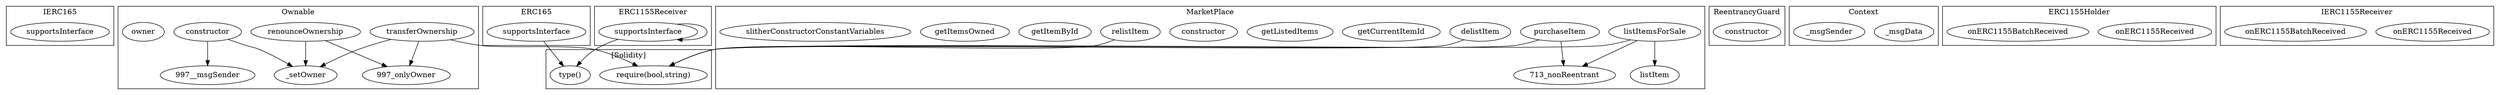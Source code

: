 strict digraph {
	graph [bb="0,0,3827,174"];
	node [label="\N"];
	subgraph cluster_2812_IERC165 {
		graph [bb="8,91,166,166",
			label=IERC165,
			lheight=0.21,
			lp="87,154.5",
			lwidth=0.72
		];
		"2812_supportsInterface"	[height=0.5,
			label=supportsInterface,
			pos="87,117",
			width=1.9859];
	}
	subgraph cluster_997_Ownable {
		graph [bb="174,8,723,166",
			label=Ownable,
			lheight=0.21,
			lp="448.5,154.5",
			lwidth=0.68
		];
		"997_renounceOwnership"	[height=0.5,
			label=renounceOwnership,
			pos="464,117",
			width=2.2567];
		"997__setOwner"	[height=0.5,
			label=_setOwner,
			pos="464,34",
			width=1.354];
		"997_renounceOwnership" -> "997__setOwner"	[pos="e,464,52.153 464,98.822 464,88.19 464,74.306 464,62.204"];
		"997_onlyOwner"	[height=0.5,
			pos="618,34",
			width=1.8776];
		"997_renounceOwnership" -> "997_onlyOwner"	[pos="e,588.8,50.358 494.06,100.19 518.57,87.299 553.33,69.012 579.81,55.086"];
		"997_transferOwnership"	[height=0.5,
			label=transferOwnership,
			pos="639,117",
			width=2.1123];
		"997_transferOwnership" -> "997__setOwner"	[pos="e,485.47,50.277 592.26,102.71 575.74,97.377 557.23,90.665 541,83 524.87,75.386 507.95,65.12 494.09,56.036"];
		"997_transferOwnership" -> "997_onlyOwner"	[pos="e,622.45,52.153 634.55,98.822 631.76,88.083 628.12,74.025 624.96,61.837"];
		"997_constructor"	[height=0.5,
			label=constructor,
			pos="315,117",
			width=1.3902];
		"997_constructor" -> "997__setOwner"	[pos="e,444.66,50.751 345.5,102.72 354.62,98.843 364.68,94.665 374,91 383.68,87.191 386.78,87.82 396,83 410.01,75.673 424.47,65.839 436.44,\
56.98"];
		"997__msgSender"	[height=0.5,
			pos="315,34",
			width=2.004];
		"997_constructor" -> "997__msgSender"	[pos="e,315,52.153 315,98.822 315,88.19 315,74.306 315,62.204"];
		"997_owner"	[height=0.5,
			label=owner,
			pos="214,117",
			width=0.9027];
	}
	subgraph cluster_713_MarketPlace {
		graph [bb="1081,8,2590,166",
			label=MarketPlace,
			lheight=0.21,
			lp="1835.5,154.5",
			lwidth=0.97
		];
		"713_listItemsForSale"	[height=0.5,
			label=listItemsForSale,
			pos="2513,117",
			width=1.9137];
		"713_listItem"	[height=0.5,
			label=listItem,
			pos="2513,34",
			width=1.0652];
		"713_listItemsForSale" -> "713_listItem"	[pos="e,2513,52.153 2513,98.822 2513,88.19 2513,74.306 2513,62.204"];
		"713_nonReentrant"	[height=0.5,
			pos="2374,34",
			width=2.0943];
		"713_listItemsForSale" -> "713_nonReentrant"	[pos="e,2401.2,50.846 2486.2,100.38 2464.5,87.745 2433.8,69.832 2410,55.95"];
		"713_relistItem"	[height=0.5,
			label=relistItem,
			pos="1710,117",
			width=1.2457];
		"713_delistItem"	[height=0.5,
			label=delistItem,
			pos="2245,117",
			width=1.2818];
		"713_getCurrentItemId"	[height=0.5,
			label=getCurrentItemId,
			pos="2109,117",
			width=2.004];
		"713_getListedItems"	[height=0.5,
			label=getListedItems,
			pos="1955,117",
			width=1.7693];
		"713_constructor"	[height=0.5,
			label=constructor,
			pos="1823,117",
			width=1.3902];
		"713_purchaseItem"	[height=0.5,
			label=purchaseItem,
			pos="2368,117",
			width=1.6249];
		"713_purchaseItem" -> "713_nonReentrant"	[pos="e,2372.7,52.153 2369.3,98.822 2370.1,88.19 2371.1,74.306 2372,62.204"];
		"713_getItemById"	[height=0.5,
			label=getItemById,
			pos="1591,117",
			width=1.5526];
		"713_getItemsOwned"	[height=0.5,
			label=getItemsOwned,
			pos="1450,117",
			width=1.8596];
		"713_slitherConstructorConstantVariables"	[height=0.5,
			label=slitherConstructorConstantVariables,
			pos="1227,117",
			width=3.8274];
	}
	subgraph cluster_1037_ReentrancyGuard {
		graph [bb="2598,91,2714,166",
			label=ReentrancyGuard,
			lheight=0.21,
			lp="2656,154.5",
			lwidth=1.33
		];
		"1037_constructor"	[height=0.5,
			label=constructor,
			pos="2656,117",
			width=1.3902];
	}
	subgraph cluster_2766_ERC165 {
		graph [bb="731,91,889,166",
			label=ERC165,
			lheight=0.21,
			lp="810,154.5",
			lwidth=0.65
		];
		"2766_supportsInterface"	[height=0.5,
			label=supportsInterface,
			pos="810,117",
			width=1.9859];
	}
	subgraph cluster_2800_ERC1155Receiver {
		graph [bb="897,91,1073,166",
			label=ERC1155Receiver,
			lheight=0.21,
			lp="985,154.5",
			lwidth=1.42
		];
		"2800_supportsInterface"	[height=0.5,
			label=supportsInterface,
			pos="976,117",
			width=1.9859];
		"2800_supportsInterface" -> "2800_supportsInterface"	[pos="e,1018.4,102.47 1018.4,131.53 1042.8,134.5 1065.5,129.65 1065.5,117 1065.5,106.13 1048.7,101.02 1028.5,101.68"];
	}
	subgraph cluster_2268_Context {
		graph [bb="2722,91,2959,166",
			label=Context,
			lheight=0.21,
			lp="2840.5,154.5",
			lwidth=0.60
		];
		"2268__msgData"	[height=0.5,
			label=_msgData,
			pos="2904,117",
			width=1.2999];
		"2268__msgSender"	[height=0.5,
			label=_msgSender,
			pos="2785,117",
			width=1.5165];
	}
	subgraph cluster_2173_ERC1155Holder {
		graph [bb="2967,91,3389,166",
			label=ERC1155Holder,
			lheight=0.21,
			lp="3178,154.5",
			lwidth=1.26
		];
		"2173_onERC1155Received"	[height=0.5,
			label=onERC1155Received,
			pos="3294,117",
			width=2.4192];
		"2173_onERC1155BatchReceived"	[height=0.5,
			label=onERC1155BatchReceived,
			pos="3082,117",
			width=2.9789];
	}
	subgraph cluster_2431_IERC1155Receiver {
		graph [bb="3397,91,3819,166",
			label=IERC1155Receiver,
			lheight=0.21,
			lp="3608,154.5",
			lwidth=1.47
		];
		"2431_onERC1155Received"	[height=0.5,
			label=onERC1155Received,
			pos="3724,117",
			width=2.4192];
		"2431_onERC1155BatchReceived"	[height=0.5,
			label=onERC1155BatchReceived,
			pos="3512,117",
			width=2.9789];
	}
	subgraph cluster_solidity {
		graph [bb="817,8,1073,83",
			label="[Solidity]",
			lheight=0.21,
			lp="945,71.5",
			lwidth=0.72
		];
		"type()"	[height=0.5,
			pos="857,34",
			width=0.88464];
		"require(bool,string)"	[height=0.5,
			pos="986,34",
			width=2.2026];
	}
	"997_transferOwnership" -> "require(bool,string)"	[pos="e,962.98,51.35 681.08,101.92 695.48,97.672 711.8,93.481 727,91 764.54,84.873 861.37,93.259 898,83 917.94,77.417 938.35,66.657 954.49,\
56.737"];
	"713_listItemsForSale" -> "require(bool,string)"	[pos="e,1009.4,51.409 2476.3,101.69 2463.4,97.371 2448.8,93.193 2435,91 2360.5,79.127 1150.2,101.35 1077,83 1056.2,77.796 1035,66.949 \
1018.2,56.881"];
	"713_relistItem" -> "require(bool,string)"	[pos="e,1009.4,51.351 1685.2,101.88 1676.3,97.522 1666,93.269 1656,91 1593.3,76.727 1139.3,98.893 1077,83 1056.3,77.714 1035,66.862 1018.3,\
56.811"];
	"713_delistItem" -> "require(bool,string)"	[pos="e,1009.4,51.399 2219.8,101.85 2210.7,97.48 2200.1,93.235 2190,91 2129.6,77.692 1137,98.076 1077,83 1056.2,77.782 1035,66.935 1018.2,\
56.87"];
	"713_purchaseItem" -> "require(bool,string)"	[pos="e,1009.4,51.404 2336.5,101.83 2325.2,97.465 2312.3,93.222 2300,91 2233.1,78.874 1142.9,99.544 1077,83 1056.2,77.789 1035,66.942 \
1018.2,56.876"];
	"2766_supportsInterface" -> "type()"	[pos="e,847.53,51.325 819.97,98.822 826.52,87.537 835.19,72.586 842.5,59.992"];
	"2800_supportsInterface" -> "type()"	[pos="e,867.99,51.402 934.01,102.4 921.77,97.36 908.8,90.905 898,83 889.11,76.493 880.89,67.697 874.17,59.412"];
}
